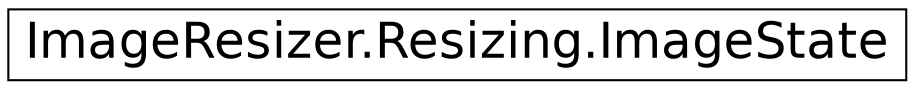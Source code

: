 digraph G
{
  edge [fontname="Helvetica",fontsize="24",labelfontname="Helvetica",labelfontsize="24"];
  node [fontname="Helvetica",fontsize="24",shape=record];
  rankdir="LR";
  Node1 [label="ImageResizer.Resizing.ImageState",height=0.2,width=0.4,color="black", fillcolor="white", style="filled",URL="$class_image_resizer_1_1_resizing_1_1_image_state.html",tooltip="Encapsulates the state of an image being resized. Can be used to simulate a resize as well as actuall..."];
}
